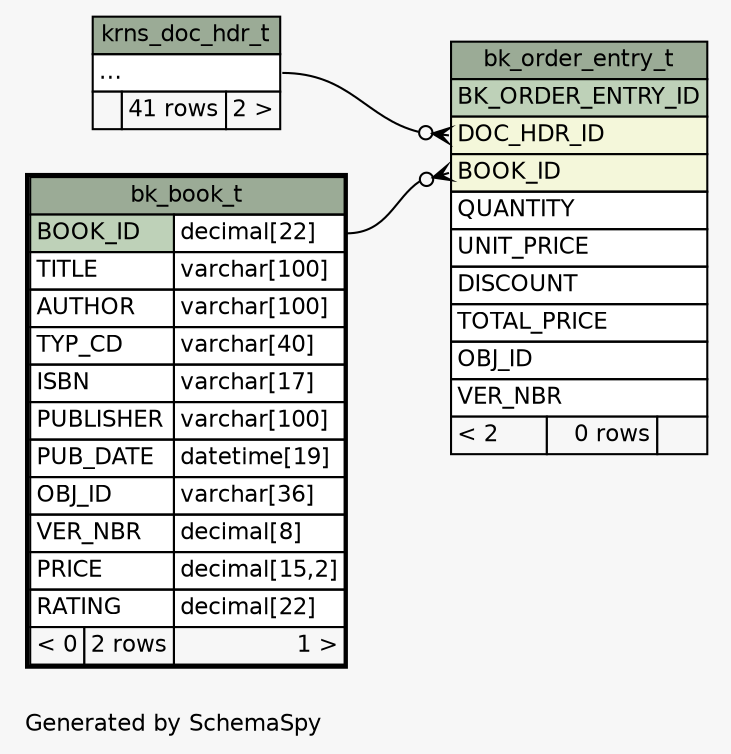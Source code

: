 // dot 2.28.0 on Mac OS X 10.7.2
// SchemaSpy rev 590
digraph "twoDegreesRelationshipsDiagram" {
  graph [
    rankdir="RL"
    bgcolor="#f7f7f7"
    label="\nGenerated by SchemaSpy"
    labeljust="l"
    nodesep="0.18"
    ranksep="0.46"
    fontname="Helvetica"
    fontsize="11"
  ];
  node [
    fontname="Helvetica"
    fontsize="11"
    shape="plaintext"
  ];
  edge [
    arrowsize="0.8"
  ];
  "bk_order_entry_t":"BOOK_ID":w -> "bk_book_t":"BOOK_ID.type":e [arrowhead=none dir=back arrowtail=crowodot];
  "bk_order_entry_t":"DOC_HDR_ID":w -> "krns_doc_hdr_t":"elipses":e [arrowhead=none dir=back arrowtail=crowodot];
  "bk_book_t" [
    label=<
    <TABLE BORDER="2" CELLBORDER="1" CELLSPACING="0" BGCOLOR="#ffffff">
      <TR><TD COLSPAN="3" BGCOLOR="#9bab96" ALIGN="CENTER">bk_book_t</TD></TR>
      <TR><TD PORT="BOOK_ID" COLSPAN="2" BGCOLOR="#bed1b8" ALIGN="LEFT">BOOK_ID</TD><TD PORT="BOOK_ID.type" ALIGN="LEFT">decimal[22]</TD></TR>
      <TR><TD PORT="TITLE" COLSPAN="2" ALIGN="LEFT">TITLE</TD><TD PORT="TITLE.type" ALIGN="LEFT">varchar[100]</TD></TR>
      <TR><TD PORT="AUTHOR" COLSPAN="2" ALIGN="LEFT">AUTHOR</TD><TD PORT="AUTHOR.type" ALIGN="LEFT">varchar[100]</TD></TR>
      <TR><TD PORT="TYP_CD" COLSPAN="2" ALIGN="LEFT">TYP_CD</TD><TD PORT="TYP_CD.type" ALIGN="LEFT">varchar[40]</TD></TR>
      <TR><TD PORT="ISBN" COLSPAN="2" ALIGN="LEFT">ISBN</TD><TD PORT="ISBN.type" ALIGN="LEFT">varchar[17]</TD></TR>
      <TR><TD PORT="PUBLISHER" COLSPAN="2" ALIGN="LEFT">PUBLISHER</TD><TD PORT="PUBLISHER.type" ALIGN="LEFT">varchar[100]</TD></TR>
      <TR><TD PORT="PUB_DATE" COLSPAN="2" ALIGN="LEFT">PUB_DATE</TD><TD PORT="PUB_DATE.type" ALIGN="LEFT">datetime[19]</TD></TR>
      <TR><TD PORT="OBJ_ID" COLSPAN="2" ALIGN="LEFT">OBJ_ID</TD><TD PORT="OBJ_ID.type" ALIGN="LEFT">varchar[36]</TD></TR>
      <TR><TD PORT="VER_NBR" COLSPAN="2" ALIGN="LEFT">VER_NBR</TD><TD PORT="VER_NBR.type" ALIGN="LEFT">decimal[8]</TD></TR>
      <TR><TD PORT="PRICE" COLSPAN="2" ALIGN="LEFT">PRICE</TD><TD PORT="PRICE.type" ALIGN="LEFT">decimal[15,2]</TD></TR>
      <TR><TD PORT="RATING" COLSPAN="2" ALIGN="LEFT">RATING</TD><TD PORT="RATING.type" ALIGN="LEFT">decimal[22]</TD></TR>
      <TR><TD ALIGN="LEFT" BGCOLOR="#f7f7f7">&lt; 0</TD><TD ALIGN="RIGHT" BGCOLOR="#f7f7f7">2 rows</TD><TD ALIGN="RIGHT" BGCOLOR="#f7f7f7">1 &gt;</TD></TR>
    </TABLE>>
    URL="bk_book_t.html"
    tooltip="bk_book_t"
  ];
  "bk_order_entry_t" [
    label=<
    <TABLE BORDER="0" CELLBORDER="1" CELLSPACING="0" BGCOLOR="#ffffff">
      <TR><TD COLSPAN="3" BGCOLOR="#9bab96" ALIGN="CENTER">bk_order_entry_t</TD></TR>
      <TR><TD PORT="BK_ORDER_ENTRY_ID" COLSPAN="3" BGCOLOR="#bed1b8" ALIGN="LEFT">BK_ORDER_ENTRY_ID</TD></TR>
      <TR><TD PORT="DOC_HDR_ID" COLSPAN="3" BGCOLOR="#f4f7da" ALIGN="LEFT">DOC_HDR_ID</TD></TR>
      <TR><TD PORT="BOOK_ID" COLSPAN="3" BGCOLOR="#f4f7da" ALIGN="LEFT">BOOK_ID</TD></TR>
      <TR><TD PORT="QUANTITY" COLSPAN="3" ALIGN="LEFT">QUANTITY</TD></TR>
      <TR><TD PORT="UNIT_PRICE" COLSPAN="3" ALIGN="LEFT">UNIT_PRICE</TD></TR>
      <TR><TD PORT="DISCOUNT" COLSPAN="3" ALIGN="LEFT">DISCOUNT</TD></TR>
      <TR><TD PORT="TOTAL_PRICE" COLSPAN="3" ALIGN="LEFT">TOTAL_PRICE</TD></TR>
      <TR><TD PORT="OBJ_ID" COLSPAN="3" ALIGN="LEFT">OBJ_ID</TD></TR>
      <TR><TD PORT="VER_NBR" COLSPAN="3" ALIGN="LEFT">VER_NBR</TD></TR>
      <TR><TD ALIGN="LEFT" BGCOLOR="#f7f7f7">&lt; 2</TD><TD ALIGN="RIGHT" BGCOLOR="#f7f7f7">0 rows</TD><TD ALIGN="RIGHT" BGCOLOR="#f7f7f7">  </TD></TR>
    </TABLE>>
    URL="bk_order_entry_t.html"
    tooltip="bk_order_entry_t"
  ];
  "krns_doc_hdr_t" [
    label=<
    <TABLE BORDER="0" CELLBORDER="1" CELLSPACING="0" BGCOLOR="#ffffff">
      <TR><TD COLSPAN="3" BGCOLOR="#9bab96" ALIGN="CENTER">krns_doc_hdr_t</TD></TR>
      <TR><TD PORT="elipses" COLSPAN="3" ALIGN="LEFT">...</TD></TR>
      <TR><TD ALIGN="LEFT" BGCOLOR="#f7f7f7">  </TD><TD ALIGN="RIGHT" BGCOLOR="#f7f7f7">41 rows</TD><TD ALIGN="RIGHT" BGCOLOR="#f7f7f7">2 &gt;</TD></TR>
    </TABLE>>
    URL="krns_doc_hdr_t.html"
    tooltip="krns_doc_hdr_t"
  ];
}
